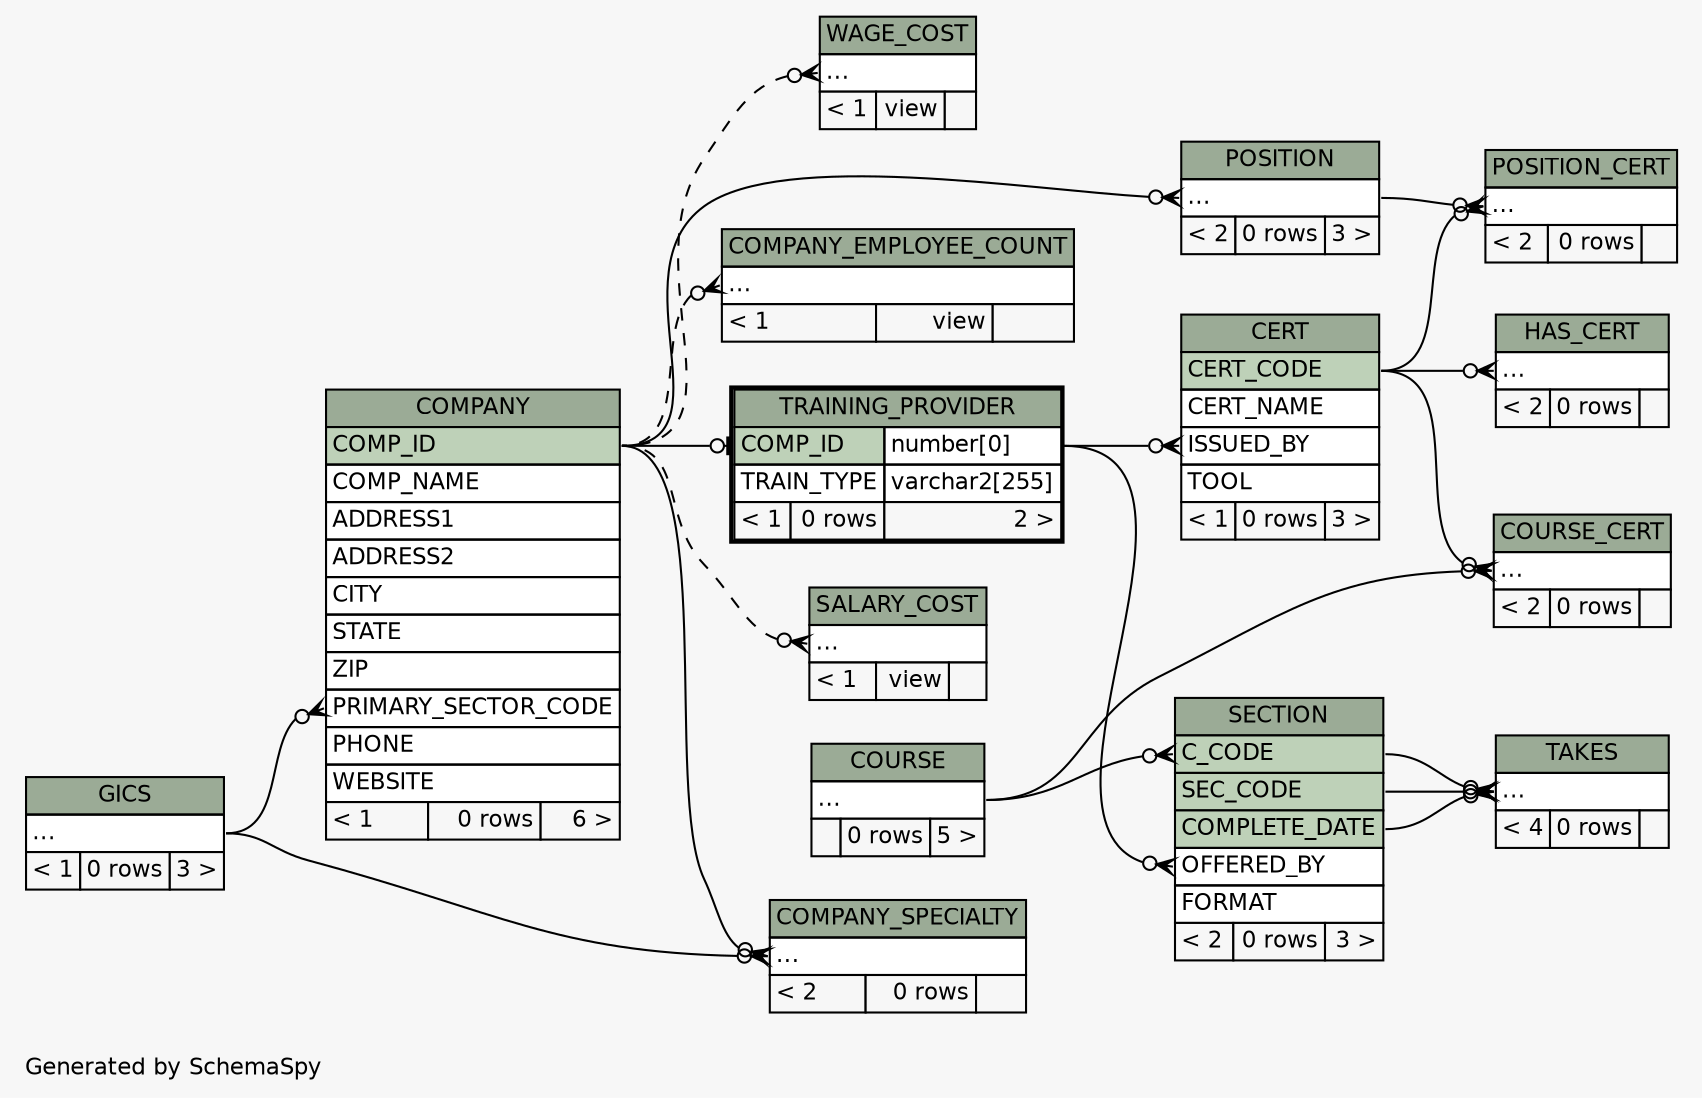 // dot 2.38.0 on Linux 4.10.0-38-generic
// SchemaSpy rev 590
digraph "impliedTwoDegreesRelationshipsDiagram" {
  graph [
    rankdir="RL"
    bgcolor="#f7f7f7"
    label="\nGenerated by SchemaSpy"
    labeljust="l"
    nodesep="0.18"
    ranksep="0.46"
    fontname="Helvetica"
    fontsize="11"
  ];
  node [
    fontname="Helvetica"
    fontsize="11"
    shape="plaintext"
  ];
  edge [
    arrowsize="0.8"
  ];
  "CERT":"ISSUED_BY":w -> "TRAINING_PROVIDER":"COMP_ID.type":e [arrowhead=none dir=back arrowtail=crowodot];
  "COMPANY":"PRIMARY_SECTOR_CODE":w -> "GICS":"elipses":e [arrowhead=none dir=back arrowtail=crowodot];
  "COMPANY_EMPLOYEE_COUNT":"elipses":w -> "COMPANY":"COMP_ID":e [arrowhead=none dir=back arrowtail=crowodot style=dashed];
  "COMPANY_SPECIALTY":"elipses":w -> "COMPANY":"COMP_ID":e [arrowhead=none dir=back arrowtail=crowodot];
  "COMPANY_SPECIALTY":"elipses":w -> "GICS":"elipses":e [arrowhead=none dir=back arrowtail=crowodot];
  "COURSE_CERT":"elipses":w -> "COURSE":"elipses":e [arrowhead=none dir=back arrowtail=crowodot];
  "COURSE_CERT":"elipses":w -> "CERT":"CERT_CODE":e [arrowhead=none dir=back arrowtail=crowodot];
  "HAS_CERT":"elipses":w -> "CERT":"CERT_CODE":e [arrowhead=none dir=back arrowtail=crowodot];
  "POSITION":"elipses":w -> "COMPANY":"COMP_ID":e [arrowhead=none dir=back arrowtail=crowodot];
  "POSITION_CERT":"elipses":w -> "CERT":"CERT_CODE":e [arrowhead=none dir=back arrowtail=crowodot];
  "POSITION_CERT":"elipses":w -> "POSITION":"elipses":e [arrowhead=none dir=back arrowtail=crowodot];
  "SALARY_COST":"elipses":w -> "COMPANY":"COMP_ID":e [arrowhead=none dir=back arrowtail=crowodot style=dashed];
  "SECTION":"C_CODE":w -> "COURSE":"elipses":e [arrowhead=none dir=back arrowtail=crowodot];
  "SECTION":"OFFERED_BY":w -> "TRAINING_PROVIDER":"COMP_ID.type":e [arrowhead=none dir=back arrowtail=crowodot];
  "TAKES":"elipses":w -> "SECTION":"C_CODE":e [arrowhead=none dir=back arrowtail=crowodot];
  "TAKES":"elipses":w -> "SECTION":"COMPLETE_DATE":e [arrowhead=none dir=back arrowtail=crowodot];
  "TAKES":"elipses":w -> "SECTION":"SEC_CODE":e [arrowhead=none dir=back arrowtail=crowodot];
  "TRAINING_PROVIDER":"COMP_ID":w -> "COMPANY":"COMP_ID":e [arrowhead=none dir=back arrowtail=teeodot];
  "WAGE_COST":"elipses":w -> "COMPANY":"COMP_ID":e [arrowhead=none dir=back arrowtail=crowodot style=dashed];
  "CERT" [
    label=<
    <TABLE BORDER="0" CELLBORDER="1" CELLSPACING="0" BGCOLOR="#ffffff">
      <TR><TD COLSPAN="3" BGCOLOR="#9bab96" ALIGN="CENTER">CERT</TD></TR>
      <TR><TD PORT="CERT_CODE" COLSPAN="3" BGCOLOR="#bed1b8" ALIGN="LEFT">CERT_CODE</TD></TR>
      <TR><TD PORT="CERT_NAME" COLSPAN="3" ALIGN="LEFT">CERT_NAME</TD></TR>
      <TR><TD PORT="ISSUED_BY" COLSPAN="3" ALIGN="LEFT">ISSUED_BY</TD></TR>
      <TR><TD PORT="TOOL" COLSPAN="3" ALIGN="LEFT">TOOL</TD></TR>
      <TR><TD ALIGN="LEFT" BGCOLOR="#f7f7f7">&lt; 1</TD><TD ALIGN="RIGHT" BGCOLOR="#f7f7f7">0 rows</TD><TD ALIGN="RIGHT" BGCOLOR="#f7f7f7">3 &gt;</TD></TR>
    </TABLE>>
    URL="CERT.html"
    tooltip="CERT"
  ];
  "COMPANY" [
    label=<
    <TABLE BORDER="0" CELLBORDER="1" CELLSPACING="0" BGCOLOR="#ffffff">
      <TR><TD COLSPAN="3" BGCOLOR="#9bab96" ALIGN="CENTER">COMPANY</TD></TR>
      <TR><TD PORT="COMP_ID" COLSPAN="3" BGCOLOR="#bed1b8" ALIGN="LEFT">COMP_ID</TD></TR>
      <TR><TD PORT="COMP_NAME" COLSPAN="3" ALIGN="LEFT">COMP_NAME</TD></TR>
      <TR><TD PORT="ADDRESS1" COLSPAN="3" ALIGN="LEFT">ADDRESS1</TD></TR>
      <TR><TD PORT="ADDRESS2" COLSPAN="3" ALIGN="LEFT">ADDRESS2</TD></TR>
      <TR><TD PORT="CITY" COLSPAN="3" ALIGN="LEFT">CITY</TD></TR>
      <TR><TD PORT="STATE" COLSPAN="3" ALIGN="LEFT">STATE</TD></TR>
      <TR><TD PORT="ZIP" COLSPAN="3" ALIGN="LEFT">ZIP</TD></TR>
      <TR><TD PORT="PRIMARY_SECTOR_CODE" COLSPAN="3" ALIGN="LEFT">PRIMARY_SECTOR_CODE</TD></TR>
      <TR><TD PORT="PHONE" COLSPAN="3" ALIGN="LEFT">PHONE</TD></TR>
      <TR><TD PORT="WEBSITE" COLSPAN="3" ALIGN="LEFT">WEBSITE</TD></TR>
      <TR><TD ALIGN="LEFT" BGCOLOR="#f7f7f7">&lt; 1</TD><TD ALIGN="RIGHT" BGCOLOR="#f7f7f7">0 rows</TD><TD ALIGN="RIGHT" BGCOLOR="#f7f7f7">6 &gt;</TD></TR>
    </TABLE>>
    URL="COMPANY.html"
    tooltip="COMPANY"
  ];
  "COMPANY_EMPLOYEE_COUNT" [
    label=<
    <TABLE BORDER="0" CELLBORDER="1" CELLSPACING="0" BGCOLOR="#ffffff">
      <TR><TD COLSPAN="3" BGCOLOR="#9bab96" ALIGN="CENTER">COMPANY_EMPLOYEE_COUNT</TD></TR>
      <TR><TD PORT="elipses" COLSPAN="3" ALIGN="LEFT">...</TD></TR>
      <TR><TD ALIGN="LEFT" BGCOLOR="#f7f7f7">&lt; 1</TD><TD ALIGN="RIGHT" BGCOLOR="#f7f7f7">view</TD><TD ALIGN="RIGHT" BGCOLOR="#f7f7f7">  </TD></TR>
    </TABLE>>
    URL="COMPANY_EMPLOYEE_COUNT.html"
    tooltip="COMPANY_EMPLOYEE_COUNT"
  ];
  "COMPANY_SPECIALTY" [
    label=<
    <TABLE BORDER="0" CELLBORDER="1" CELLSPACING="0" BGCOLOR="#ffffff">
      <TR><TD COLSPAN="3" BGCOLOR="#9bab96" ALIGN="CENTER">COMPANY_SPECIALTY</TD></TR>
      <TR><TD PORT="elipses" COLSPAN="3" ALIGN="LEFT">...</TD></TR>
      <TR><TD ALIGN="LEFT" BGCOLOR="#f7f7f7">&lt; 2</TD><TD ALIGN="RIGHT" BGCOLOR="#f7f7f7">0 rows</TD><TD ALIGN="RIGHT" BGCOLOR="#f7f7f7">  </TD></TR>
    </TABLE>>
    URL="COMPANY_SPECIALTY.html"
    tooltip="COMPANY_SPECIALTY"
  ];
  "COURSE" [
    label=<
    <TABLE BORDER="0" CELLBORDER="1" CELLSPACING="0" BGCOLOR="#ffffff">
      <TR><TD COLSPAN="3" BGCOLOR="#9bab96" ALIGN="CENTER">COURSE</TD></TR>
      <TR><TD PORT="elipses" COLSPAN="3" ALIGN="LEFT">...</TD></TR>
      <TR><TD ALIGN="LEFT" BGCOLOR="#f7f7f7">  </TD><TD ALIGN="RIGHT" BGCOLOR="#f7f7f7">0 rows</TD><TD ALIGN="RIGHT" BGCOLOR="#f7f7f7">5 &gt;</TD></TR>
    </TABLE>>
    URL="COURSE.html"
    tooltip="COURSE"
  ];
  "COURSE_CERT" [
    label=<
    <TABLE BORDER="0" CELLBORDER="1" CELLSPACING="0" BGCOLOR="#ffffff">
      <TR><TD COLSPAN="3" BGCOLOR="#9bab96" ALIGN="CENTER">COURSE_CERT</TD></TR>
      <TR><TD PORT="elipses" COLSPAN="3" ALIGN="LEFT">...</TD></TR>
      <TR><TD ALIGN="LEFT" BGCOLOR="#f7f7f7">&lt; 2</TD><TD ALIGN="RIGHT" BGCOLOR="#f7f7f7">0 rows</TD><TD ALIGN="RIGHT" BGCOLOR="#f7f7f7">  </TD></TR>
    </TABLE>>
    URL="COURSE_CERT.html"
    tooltip="COURSE_CERT"
  ];
  "GICS" [
    label=<
    <TABLE BORDER="0" CELLBORDER="1" CELLSPACING="0" BGCOLOR="#ffffff">
      <TR><TD COLSPAN="3" BGCOLOR="#9bab96" ALIGN="CENTER">GICS</TD></TR>
      <TR><TD PORT="elipses" COLSPAN="3" ALIGN="LEFT">...</TD></TR>
      <TR><TD ALIGN="LEFT" BGCOLOR="#f7f7f7">&lt; 1</TD><TD ALIGN="RIGHT" BGCOLOR="#f7f7f7">0 rows</TD><TD ALIGN="RIGHT" BGCOLOR="#f7f7f7">3 &gt;</TD></TR>
    </TABLE>>
    URL="GICS.html"
    tooltip="GICS"
  ];
  "HAS_CERT" [
    label=<
    <TABLE BORDER="0" CELLBORDER="1" CELLSPACING="0" BGCOLOR="#ffffff">
      <TR><TD COLSPAN="3" BGCOLOR="#9bab96" ALIGN="CENTER">HAS_CERT</TD></TR>
      <TR><TD PORT="elipses" COLSPAN="3" ALIGN="LEFT">...</TD></TR>
      <TR><TD ALIGN="LEFT" BGCOLOR="#f7f7f7">&lt; 2</TD><TD ALIGN="RIGHT" BGCOLOR="#f7f7f7">0 rows</TD><TD ALIGN="RIGHT" BGCOLOR="#f7f7f7">  </TD></TR>
    </TABLE>>
    URL="HAS_CERT.html"
    tooltip="HAS_CERT"
  ];
  "POSITION" [
    label=<
    <TABLE BORDER="0" CELLBORDER="1" CELLSPACING="0" BGCOLOR="#ffffff">
      <TR><TD COLSPAN="3" BGCOLOR="#9bab96" ALIGN="CENTER">POSITION</TD></TR>
      <TR><TD PORT="elipses" COLSPAN="3" ALIGN="LEFT">...</TD></TR>
      <TR><TD ALIGN="LEFT" BGCOLOR="#f7f7f7">&lt; 2</TD><TD ALIGN="RIGHT" BGCOLOR="#f7f7f7">0 rows</TD><TD ALIGN="RIGHT" BGCOLOR="#f7f7f7">3 &gt;</TD></TR>
    </TABLE>>
    URL="POSITION.html"
    tooltip="POSITION"
  ];
  "POSITION_CERT" [
    label=<
    <TABLE BORDER="0" CELLBORDER="1" CELLSPACING="0" BGCOLOR="#ffffff">
      <TR><TD COLSPAN="3" BGCOLOR="#9bab96" ALIGN="CENTER">POSITION_CERT</TD></TR>
      <TR><TD PORT="elipses" COLSPAN="3" ALIGN="LEFT">...</TD></TR>
      <TR><TD ALIGN="LEFT" BGCOLOR="#f7f7f7">&lt; 2</TD><TD ALIGN="RIGHT" BGCOLOR="#f7f7f7">0 rows</TD><TD ALIGN="RIGHT" BGCOLOR="#f7f7f7">  </TD></TR>
    </TABLE>>
    URL="POSITION_CERT.html"
    tooltip="POSITION_CERT"
  ];
  "SALARY_COST" [
    label=<
    <TABLE BORDER="0" CELLBORDER="1" CELLSPACING="0" BGCOLOR="#ffffff">
      <TR><TD COLSPAN="3" BGCOLOR="#9bab96" ALIGN="CENTER">SALARY_COST</TD></TR>
      <TR><TD PORT="elipses" COLSPAN="3" ALIGN="LEFT">...</TD></TR>
      <TR><TD ALIGN="LEFT" BGCOLOR="#f7f7f7">&lt; 1</TD><TD ALIGN="RIGHT" BGCOLOR="#f7f7f7">view</TD><TD ALIGN="RIGHT" BGCOLOR="#f7f7f7">  </TD></TR>
    </TABLE>>
    URL="SALARY_COST.html"
    tooltip="SALARY_COST"
  ];
  "SECTION" [
    label=<
    <TABLE BORDER="0" CELLBORDER="1" CELLSPACING="0" BGCOLOR="#ffffff">
      <TR><TD COLSPAN="3" BGCOLOR="#9bab96" ALIGN="CENTER">SECTION</TD></TR>
      <TR><TD PORT="C_CODE" COLSPAN="3" BGCOLOR="#bed1b8" ALIGN="LEFT">C_CODE</TD></TR>
      <TR><TD PORT="SEC_CODE" COLSPAN="3" BGCOLOR="#bed1b8" ALIGN="LEFT">SEC_CODE</TD></TR>
      <TR><TD PORT="COMPLETE_DATE" COLSPAN="3" BGCOLOR="#bed1b8" ALIGN="LEFT">COMPLETE_DATE</TD></TR>
      <TR><TD PORT="OFFERED_BY" COLSPAN="3" ALIGN="LEFT">OFFERED_BY</TD></TR>
      <TR><TD PORT="FORMAT" COLSPAN="3" ALIGN="LEFT">FORMAT</TD></TR>
      <TR><TD ALIGN="LEFT" BGCOLOR="#f7f7f7">&lt; 2</TD><TD ALIGN="RIGHT" BGCOLOR="#f7f7f7">0 rows</TD><TD ALIGN="RIGHT" BGCOLOR="#f7f7f7">3 &gt;</TD></TR>
    </TABLE>>
    URL="SECTION.html"
    tooltip="SECTION"
  ];
  "TAKES" [
    label=<
    <TABLE BORDER="0" CELLBORDER="1" CELLSPACING="0" BGCOLOR="#ffffff">
      <TR><TD COLSPAN="3" BGCOLOR="#9bab96" ALIGN="CENTER">TAKES</TD></TR>
      <TR><TD PORT="elipses" COLSPAN="3" ALIGN="LEFT">...</TD></TR>
      <TR><TD ALIGN="LEFT" BGCOLOR="#f7f7f7">&lt; 4</TD><TD ALIGN="RIGHT" BGCOLOR="#f7f7f7">0 rows</TD><TD ALIGN="RIGHT" BGCOLOR="#f7f7f7">  </TD></TR>
    </TABLE>>
    URL="TAKES.html"
    tooltip="TAKES"
  ];
  "TRAINING_PROVIDER" [
    label=<
    <TABLE BORDER="2" CELLBORDER="1" CELLSPACING="0" BGCOLOR="#ffffff">
      <TR><TD COLSPAN="3" BGCOLOR="#9bab96" ALIGN="CENTER">TRAINING_PROVIDER</TD></TR>
      <TR><TD PORT="COMP_ID" COLSPAN="2" BGCOLOR="#bed1b8" ALIGN="LEFT">COMP_ID</TD><TD PORT="COMP_ID.type" ALIGN="LEFT">number[0]</TD></TR>
      <TR><TD PORT="TRAIN_TYPE" COLSPAN="2" ALIGN="LEFT">TRAIN_TYPE</TD><TD PORT="TRAIN_TYPE.type" ALIGN="LEFT">varchar2[255]</TD></TR>
      <TR><TD ALIGN="LEFT" BGCOLOR="#f7f7f7">&lt; 1</TD><TD ALIGN="RIGHT" BGCOLOR="#f7f7f7">0 rows</TD><TD ALIGN="RIGHT" BGCOLOR="#f7f7f7">2 &gt;</TD></TR>
    </TABLE>>
    URL="TRAINING_PROVIDER.html"
    tooltip="TRAINING_PROVIDER"
  ];
  "WAGE_COST" [
    label=<
    <TABLE BORDER="0" CELLBORDER="1" CELLSPACING="0" BGCOLOR="#ffffff">
      <TR><TD COLSPAN="3" BGCOLOR="#9bab96" ALIGN="CENTER">WAGE_COST</TD></TR>
      <TR><TD PORT="elipses" COLSPAN="3" ALIGN="LEFT">...</TD></TR>
      <TR><TD ALIGN="LEFT" BGCOLOR="#f7f7f7">&lt; 1</TD><TD ALIGN="RIGHT" BGCOLOR="#f7f7f7">view</TD><TD ALIGN="RIGHT" BGCOLOR="#f7f7f7">  </TD></TR>
    </TABLE>>
    URL="WAGE_COST.html"
    tooltip="WAGE_COST"
  ];
}
